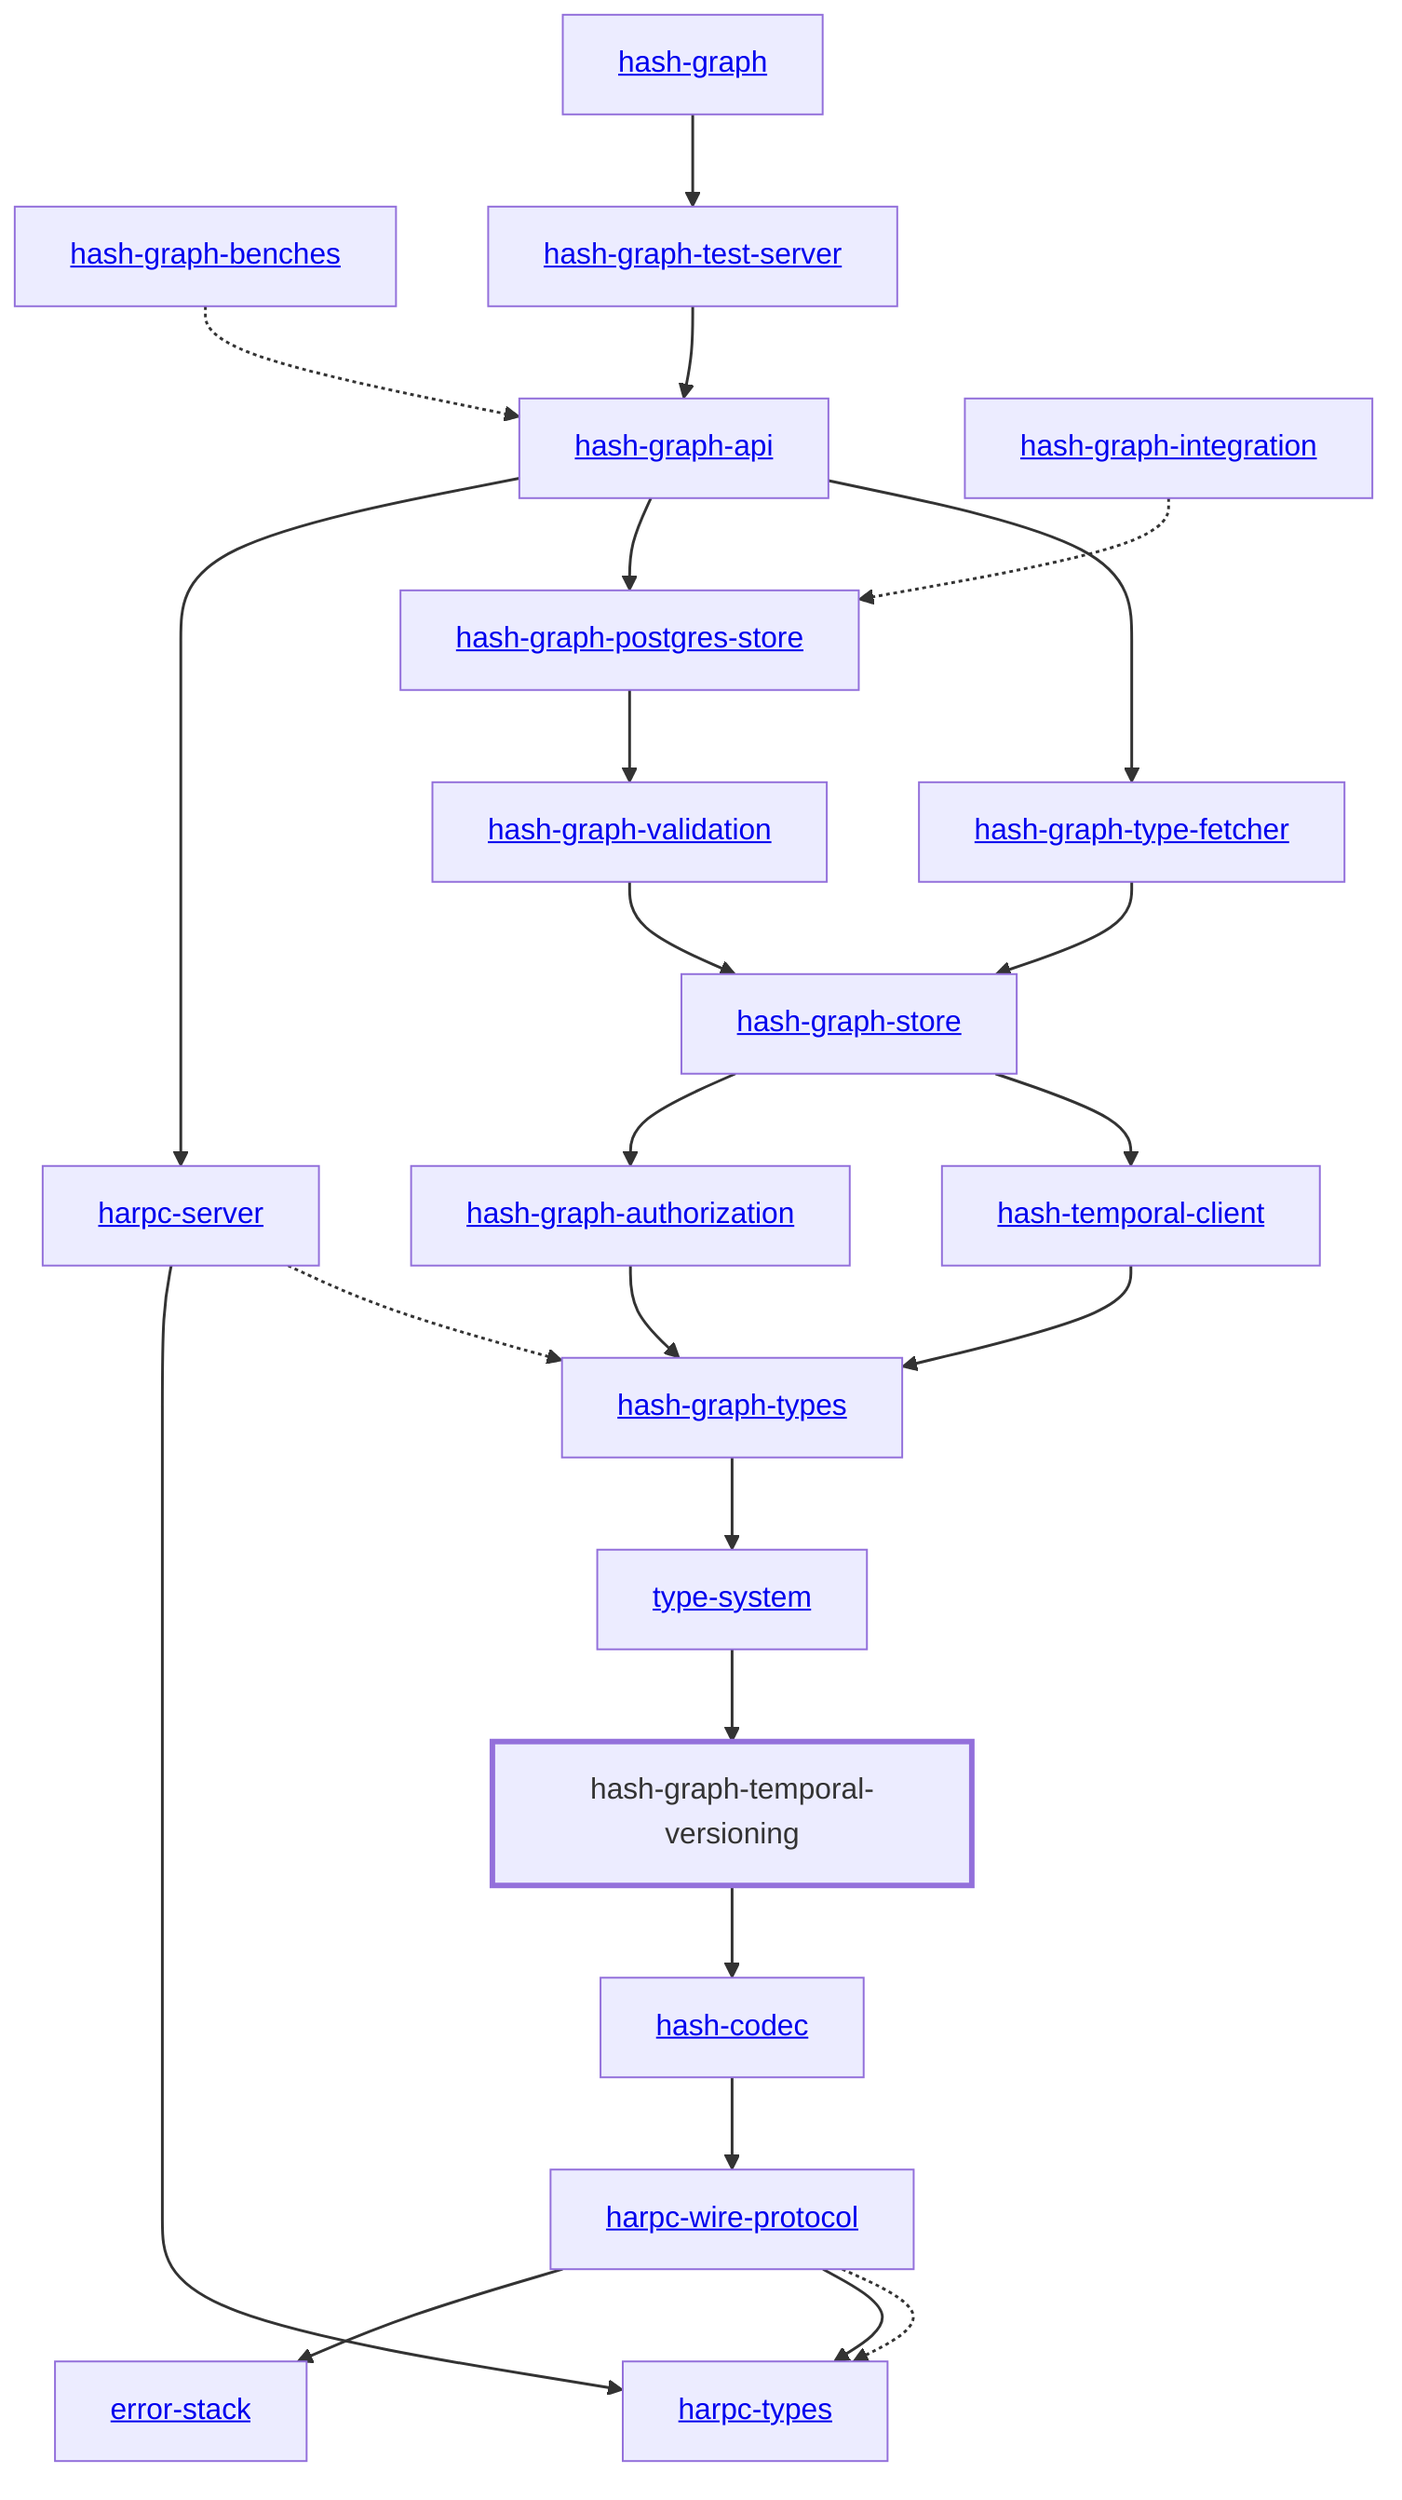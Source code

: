 graph TD
    linkStyle default stroke-width:1.5px
    classDef default stroke-width:1px
    classDef root stroke-width:3px
    classDef dev stroke-width:1px
    classDef build stroke-width:1px
    %% Legend
    %% --> : Normal dependency
    %% -.-> : Dev dependency
    %% ---> : Build dependency
    0[<a href="../hash_graph_api/index.html">hash-graph-api</a>]
    1[<a href="../hash_graph_authorization/index.html">hash-graph-authorization</a>]
    2[<a href="../hash_graph_benches/index.html">hash-graph-benches</a>]
    3[<a href="../hash_graph_integration/index.html">hash-graph-integration</a>]
    4[<a href="../hash_graph_types/index.html">hash-graph-types</a>]
    5[<a href="../hash_graph_validation/index.html">hash-graph-validation</a>]
    6[<a href="../hash_graph_postgres_store/index.html">hash-graph-postgres-store</a>]
    7[<a href="../error_stack/index.html">error-stack</a>]
    8[<a href="../hash_graph_store/index.html">hash-graph-store</a>]
    9[hash-graph-temporal-versioning]
    class 9 root
    10[<a href="../hash_temporal_client/index.html">hash-temporal-client</a>]
    11[<a href="../hash_graph_test_server/index.html">hash-graph-test-server</a>]
    12[<a href="../harpc_server/index.html">harpc-server</a>]
    13[<a href="../type_system/index.html">type-system</a>]
    14[<a href="../hash_graph_type_fetcher/index.html">hash-graph-type-fetcher</a>]
    15[<a href="../harpc_types/index.html">harpc-types</a>]
    16[<a href="../harpc_wire_protocol/index.html">harpc-wire-protocol</a>]
    17[<a href="../hash_codec/index.html">hash-codec</a>]
    18[<a href="../hash_graph/index.html">hash-graph</a>]
    13 --> 9
    8 --> 1
    10 --> 4
    8 --> 10
    9 --> 17
    11 --> 0
    6 --> 5
    12 --> 15
    12 -.-> 4
    14 --> 8
    16 --> 7
    16 --> 15
    16 -.-> 15
    17 --> 16
    18 --> 11
    0 --> 12
    0 --> 6
    0 --> 14
    1 --> 4
    2 -.-> 0
    4 --> 13
    5 --> 8
    3 -.-> 6